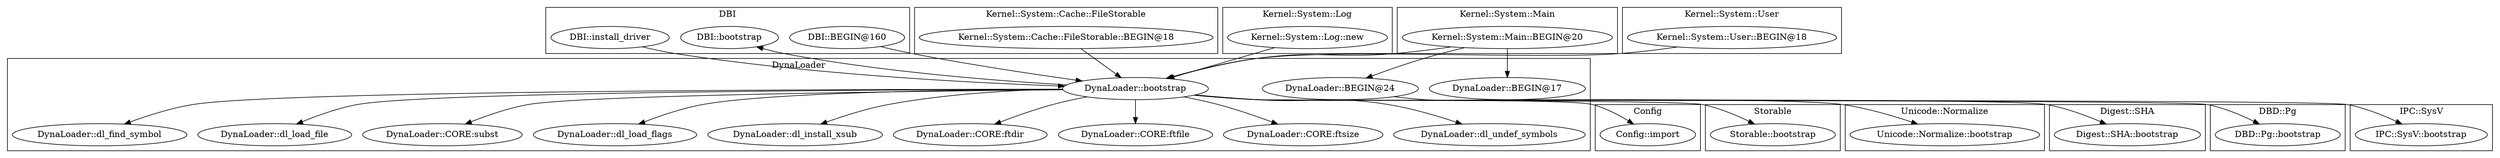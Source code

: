 digraph {
graph [overlap=false]
subgraph cluster_Storable {
	label="Storable";
	"Storable::bootstrap";
}
subgraph cluster_Config {
	label="Config";
	"Config::import";
}
subgraph cluster_DynaLoader {
	label="DynaLoader";
	"DynaLoader::CORE:ftfile";
	"DynaLoader::BEGIN@17";
	"DynaLoader::CORE:ftsize";
	"DynaLoader::BEGIN@24";
	"DynaLoader::dl_undef_symbols";
	"DynaLoader::dl_find_symbol";
	"DynaLoader::dl_load_file";
	"DynaLoader::CORE:subst";
	"DynaLoader::dl_load_flags";
	"DynaLoader::dl_install_xsub";
	"DynaLoader::CORE:ftdir";
	"DynaLoader::bootstrap";
}
subgraph cluster_DBI {
	label="DBI";
	"DBI::install_driver";
	"DBI::BEGIN@160";
	"DBI::bootstrap";
}
subgraph cluster_Kernel_System_Cache_FileStorable {
	label="Kernel::System::Cache::FileStorable";
	"Kernel::System::Cache::FileStorable::BEGIN@18";
}
subgraph cluster_Kernel_System_Log {
	label="Kernel::System::Log";
	"Kernel::System::Log::new";
}
subgraph cluster_Unicode_Normalize {
	label="Unicode::Normalize";
	"Unicode::Normalize::bootstrap";
}
subgraph cluster_Digest_SHA {
	label="Digest::SHA";
	"Digest::SHA::bootstrap";
}
subgraph cluster_DBD_Pg {
	label="DBD::Pg";
	"DBD::Pg::bootstrap";
}
subgraph cluster_Kernel_System_Main {
	label="Kernel::System::Main";
	"Kernel::System::Main::BEGIN@20";
}
subgraph cluster_Kernel_System_User {
	label="Kernel::System::User";
	"Kernel::System::User::BEGIN@18";
}
subgraph cluster_IPC_SysV {
	label="IPC::SysV";
	"IPC::SysV::bootstrap";
}
"DynaLoader::bootstrap" -> "DynaLoader::dl_find_symbol";
"DynaLoader::bootstrap" -> "DynaLoader::CORE:ftsize";
"DynaLoader::bootstrap" -> "DynaLoader::dl_load_file";
"DBI::install_driver" -> "DynaLoader::bootstrap";
"Kernel::System::Cache::FileStorable::BEGIN@18" -> "DynaLoader::bootstrap";
"Kernel::System::Log::new" -> "DynaLoader::bootstrap";
"DBI::BEGIN@160" -> "DynaLoader::bootstrap";
"Kernel::System::Main::BEGIN@20" -> "DynaLoader::bootstrap";
"Kernel::System::User::BEGIN@18" -> "DynaLoader::bootstrap";
"DynaLoader::bootstrap" -> "DynaLoader::CORE:ftfile";
"DynaLoader::bootstrap" -> "DynaLoader::CORE:subst";
"DynaLoader::bootstrap" -> "Storable::bootstrap";
"Kernel::System::Main::BEGIN@20" -> "DynaLoader::BEGIN@24";
"DynaLoader::BEGIN@24" -> "Config::import";
"DynaLoader::bootstrap" -> "DBI::bootstrap";
"DynaLoader::bootstrap" -> "DynaLoader::CORE:ftdir";
"DynaLoader::bootstrap" -> "DynaLoader::dl_undef_symbols";
"Kernel::System::Main::BEGIN@20" -> "DynaLoader::BEGIN@17";
"DynaLoader::bootstrap" -> "Unicode::Normalize::bootstrap";
"DynaLoader::bootstrap" -> "Digest::SHA::bootstrap";
"DynaLoader::bootstrap" -> "DynaLoader::dl_load_flags";
"DynaLoader::bootstrap" -> "DynaLoader::dl_install_xsub";
"DynaLoader::bootstrap" -> "IPC::SysV::bootstrap";
"DynaLoader::bootstrap" -> "DBD::Pg::bootstrap";
}
